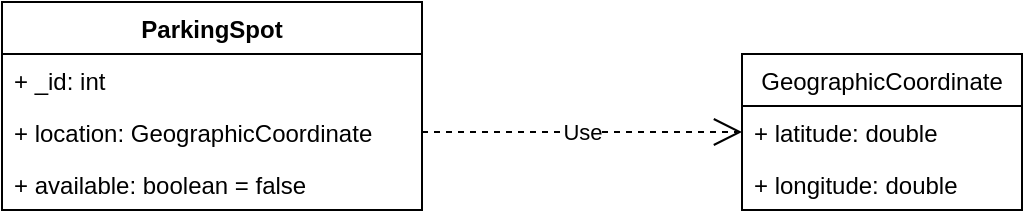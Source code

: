 <mxfile version="12.9.3" type="device"><diagram id="dgGv2UXg6voyswTwkPWo" name="Page-1"><mxGraphModel dx="1024" dy="592" grid="1" gridSize="10" guides="1" tooltips="1" connect="1" arrows="1" fold="1" page="1" pageScale="1" pageWidth="850" pageHeight="1100" math="0" shadow="0"><root><mxCell id="0"/><mxCell id="1" parent="0"/><mxCell id="9C4m0xzjQhj-e66W_FVy-40" value="Use" style="endArrow=open;endSize=12;dashed=1;html=1;exitX=1;exitY=0.5;exitDx=0;exitDy=0;entryX=0;entryY=0.5;entryDx=0;entryDy=0;" parent="1" source="9C4m0xzjQhj-e66W_FVy-7" target="9C4m0xzjQhj-e66W_FVy-20" edge="1"><mxGeometry width="160" relative="1" as="geometry"><mxPoint x="340" y="330" as="sourcePoint"/><mxPoint x="500" y="330" as="targetPoint"/></mxGeometry></mxCell><mxCell id="9C4m0xzjQhj-e66W_FVy-19" value="GeographicCoordinate" style="swimlane;fontStyle=0;childLayout=stackLayout;horizontal=1;startSize=26;fillColor=none;horizontalStack=0;resizeParent=1;resizeParentMax=0;resizeLast=0;collapsible=1;marginBottom=0;" parent="1" vertex="1"><mxGeometry x="550" y="266" width="140" height="78" as="geometry"><mxRectangle x="590" y="200" width="150" height="26" as="alternateBounds"/></mxGeometry></mxCell><mxCell id="9C4m0xzjQhj-e66W_FVy-20" value="+ latitude: double" style="text;strokeColor=none;fillColor=none;align=left;verticalAlign=top;spacingLeft=4;spacingRight=4;overflow=hidden;rotatable=0;points=[[0,0.5],[1,0.5]];portConstraint=eastwest;" parent="9C4m0xzjQhj-e66W_FVy-19" vertex="1"><mxGeometry y="26" width="140" height="26" as="geometry"/></mxCell><mxCell id="9C4m0xzjQhj-e66W_FVy-21" value="+ longitude: double" style="text;strokeColor=none;fillColor=none;align=left;verticalAlign=top;spacingLeft=4;spacingRight=4;overflow=hidden;rotatable=0;points=[[0,0.5],[1,0.5]];portConstraint=eastwest;" parent="9C4m0xzjQhj-e66W_FVy-19" vertex="1"><mxGeometry y="52" width="140" height="26" as="geometry"/></mxCell><mxCell id="9C4m0xzjQhj-e66W_FVy-1" value="ParkingSpot" style="swimlane;fontStyle=1;align=center;verticalAlign=top;childLayout=stackLayout;horizontal=1;startSize=26;horizontalStack=0;resizeParent=1;resizeParentMax=0;resizeLast=0;collapsible=1;marginBottom=0;" parent="1" vertex="1"><mxGeometry x="180" y="240" width="210" height="104" as="geometry"/></mxCell><mxCell id="9C4m0xzjQhj-e66W_FVy-2" value="+ _id: int" style="text;strokeColor=none;fillColor=none;align=left;verticalAlign=top;spacingLeft=4;spacingRight=4;overflow=hidden;rotatable=0;points=[[0,0.5],[1,0.5]];portConstraint=eastwest;" parent="9C4m0xzjQhj-e66W_FVy-1" vertex="1"><mxGeometry y="26" width="210" height="26" as="geometry"/></mxCell><mxCell id="9C4m0xzjQhj-e66W_FVy-7" value="+ location: GeographicCoordinate" style="text;strokeColor=none;fillColor=none;align=left;verticalAlign=top;spacingLeft=4;spacingRight=4;overflow=hidden;rotatable=0;points=[[0,0.5],[1,0.5]];portConstraint=eastwest;" parent="9C4m0xzjQhj-e66W_FVy-1" vertex="1"><mxGeometry y="52" width="210" height="26" as="geometry"/></mxCell><mxCell id="9C4m0xzjQhj-e66W_FVy-8" value="+ available: boolean = false" style="text;strokeColor=none;fillColor=none;align=left;verticalAlign=top;spacingLeft=4;spacingRight=4;overflow=hidden;rotatable=0;points=[[0,0.5],[1,0.5]];portConstraint=eastwest;" parent="9C4m0xzjQhj-e66W_FVy-1" vertex="1"><mxGeometry y="78" width="210" height="26" as="geometry"/></mxCell></root></mxGraphModel></diagram></mxfile>